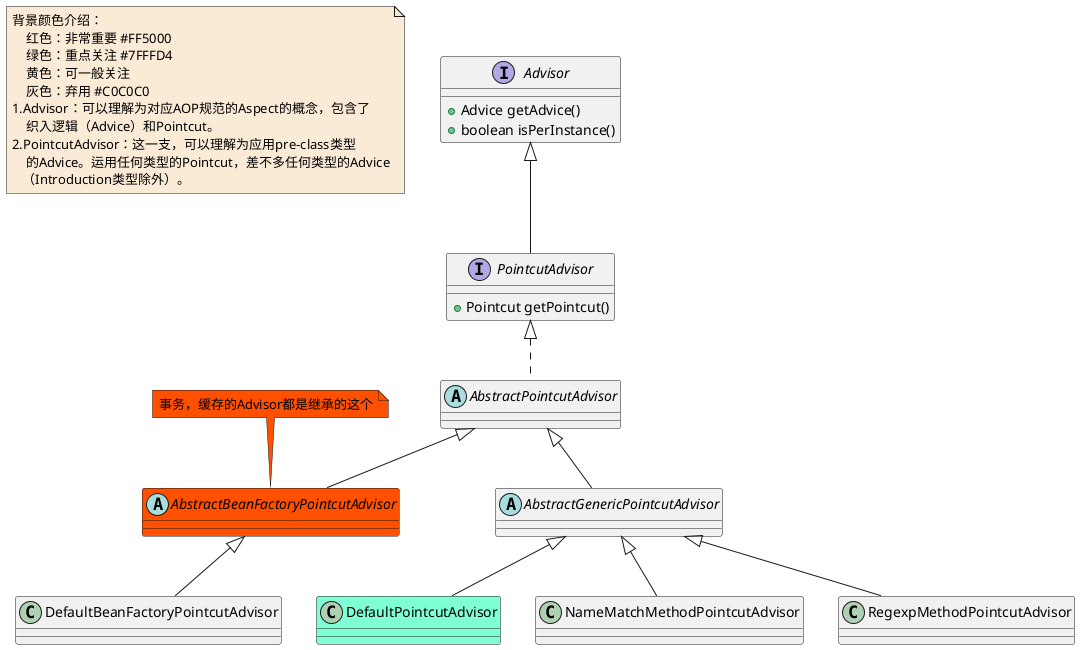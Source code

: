 @startuml

note  as N1 #FAEBD7
    背景颜色介绍：
        红色：非常重要 #FF5000
        绿色：重点关注 #7FFFD4
        黄色：可一般关注
        灰色：弃用 #C0C0C0
    1.Advisor：可以理解为对应AOP规范的Aspect的概念，包含了
        织入逻辑（Advice）和Pointcut。
    2.PointcutAdvisor：这一支，可以理解为应用pre-class类型
        的Advice。运用任何类型的Pointcut，差不多任何类型的Advice
       （Introduction类型除外）。
end note

interface Advisor
Advisor : + Advice getAdvice()
Advisor : + boolean isPerInstance()
abstract class AbstractPointcutAdvisor
abstract class AbstractBeanFactoryPointcutAdvisor #FF5000
note top #FF5000: 事务，缓存的Advisor都是继承的这个
abstract class AbstractGenericPointcutAdvisor
class DefaultBeanFactoryPointcutAdvisor
class DefaultPointcutAdvisor #7FFFD4
class NameMatchMethodPointcutAdvisor
interface PointcutAdvisor
PointcutAdvisor : +Pointcut getPointcut()
class RegexpMethodPointcutAdvisor




AbstractGenericPointcutAdvisor <|-- DefaultPointcutAdvisor
AbstractGenericPointcutAdvisor <|-- NameMatchMethodPointcutAdvisor
AbstractGenericPointcutAdvisor <|-- RegexpMethodPointcutAdvisor

AbstractPointcutAdvisor <|-- AbstractGenericPointcutAdvisor
AbstractPointcutAdvisor <|-- AbstractBeanFactoryPointcutAdvisor

AbstractBeanFactoryPointcutAdvisor <|-- DefaultBeanFactoryPointcutAdvisor

Advisor <|-- PointcutAdvisor




PointcutAdvisor <|.. AbstractPointcutAdvisor


@enduml